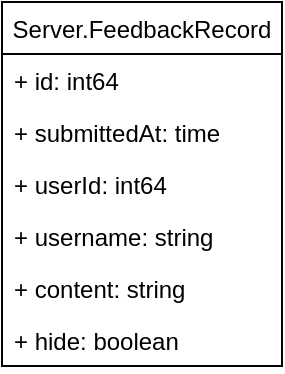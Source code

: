 <mxfile version="20.5.3" type="device"><diagram id="kjs-_CDILFEDuVuz3JG5" name="Page-1"><mxGraphModel dx="286" dy="427" grid="1" gridSize="10" guides="1" tooltips="1" connect="1" arrows="1" fold="1" page="1" pageScale="1" pageWidth="850" pageHeight="1100" math="0" shadow="0"><root><mxCell id="0"/><mxCell id="1" parent="0"/><mxCell id="LF8F1uS_SNcp6tWMJfG7-1" value="Server.FeedbackRecord" style="swimlane;fontStyle=0;childLayout=stackLayout;horizontal=1;startSize=26;fillColor=none;horizontalStack=0;resizeParent=1;resizeParentMax=0;resizeLast=0;collapsible=1;marginBottom=0;" parent="1" vertex="1"><mxGeometry x="350" y="340" width="140" height="182" as="geometry"/></mxCell><mxCell id="LF8F1uS_SNcp6tWMJfG7-2" value="+ id: int64" style="text;strokeColor=none;fillColor=none;align=left;verticalAlign=top;spacingLeft=4;spacingRight=4;overflow=hidden;rotatable=0;points=[[0,0.5],[1,0.5]];portConstraint=eastwest;" parent="LF8F1uS_SNcp6tWMJfG7-1" vertex="1"><mxGeometry y="26" width="140" height="26" as="geometry"/></mxCell><mxCell id="LF8F1uS_SNcp6tWMJfG7-3" value="+ submittedAt: time" style="text;strokeColor=none;fillColor=none;align=left;verticalAlign=top;spacingLeft=4;spacingRight=4;overflow=hidden;rotatable=0;points=[[0,0.5],[1,0.5]];portConstraint=eastwest;" parent="LF8F1uS_SNcp6tWMJfG7-1" vertex="1"><mxGeometry y="52" width="140" height="26" as="geometry"/></mxCell><mxCell id="LF8F1uS_SNcp6tWMJfG7-4" value="+ userId: int64" style="text;strokeColor=none;fillColor=none;align=left;verticalAlign=top;spacingLeft=4;spacingRight=4;overflow=hidden;rotatable=0;points=[[0,0.5],[1,0.5]];portConstraint=eastwest;" parent="LF8F1uS_SNcp6tWMJfG7-1" vertex="1"><mxGeometry y="78" width="140" height="26" as="geometry"/></mxCell><mxCell id="LF8F1uS_SNcp6tWMJfG7-5" value="+ username: string" style="text;strokeColor=none;fillColor=none;align=left;verticalAlign=top;spacingLeft=4;spacingRight=4;overflow=hidden;rotatable=0;points=[[0,0.5],[1,0.5]];portConstraint=eastwest;" parent="LF8F1uS_SNcp6tWMJfG7-1" vertex="1"><mxGeometry y="104" width="140" height="26" as="geometry"/></mxCell><mxCell id="LF8F1uS_SNcp6tWMJfG7-6" value="+ content: string" style="text;strokeColor=none;fillColor=none;align=left;verticalAlign=top;spacingLeft=4;spacingRight=4;overflow=hidden;rotatable=0;points=[[0,0.5],[1,0.5]];portConstraint=eastwest;" parent="LF8F1uS_SNcp6tWMJfG7-1" vertex="1"><mxGeometry y="130" width="140" height="26" as="geometry"/></mxCell><mxCell id="LF8F1uS_SNcp6tWMJfG7-8" value="+ hide: boolean" style="text;strokeColor=none;fillColor=none;align=left;verticalAlign=top;spacingLeft=4;spacingRight=4;overflow=hidden;rotatable=0;points=[[0,0.5],[1,0.5]];portConstraint=eastwest;" parent="LF8F1uS_SNcp6tWMJfG7-1" vertex="1"><mxGeometry y="156" width="140" height="26" as="geometry"/></mxCell></root></mxGraphModel></diagram></mxfile>